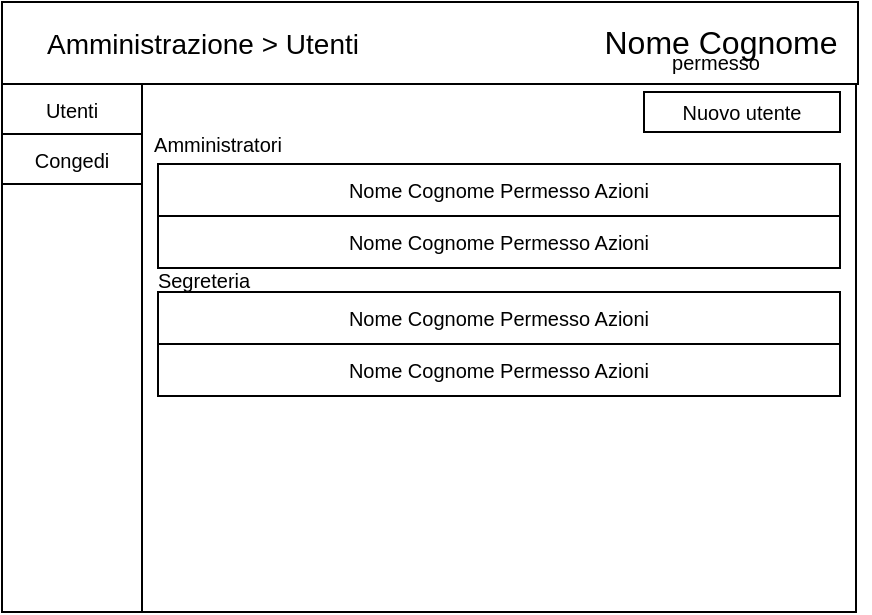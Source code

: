 <mxfile version="12.5.8" type="device"><diagram id="__S2zLAa9kqTNgui8vV7" name="Page-1"><mxGraphModel dx="652" dy="396" grid="0" gridSize="10" guides="1" tooltips="1" connect="1" arrows="1" fold="1" page="1" pageScale="1" pageWidth="827" pageHeight="1169" math="0" shadow="0"><root><mxCell id="0"/><mxCell id="1" parent="0"/><mxCell id="6qfdnZueFT9kgqKLUMwz-1" value="" style="rounded=0;whiteSpace=wrap;html=1;" vertex="1" parent="1"><mxGeometry x="10" y="10" width="427" height="305" as="geometry"/></mxCell><mxCell id="6qfdnZueFT9kgqKLUMwz-11" value="" style="rounded=0;whiteSpace=wrap;html=1;fontSize=10;" vertex="1" parent="1"><mxGeometry x="10" y="10" width="428" height="41" as="geometry"/></mxCell><mxCell id="6qfdnZueFT9kgqKLUMwz-2" value="Nome Cognome" style="text;html=1;strokeColor=none;fillColor=none;align=center;verticalAlign=middle;whiteSpace=wrap;rounded=0;fontSize=16;" vertex="1" parent="1"><mxGeometry x="295" y="10" width="149" height="40" as="geometry"/></mxCell><mxCell id="6qfdnZueFT9kgqKLUMwz-7" value="permesso" style="text;html=1;strokeColor=none;fillColor=none;align=center;verticalAlign=middle;whiteSpace=wrap;rounded=0;fontSize=10;" vertex="1" parent="1"><mxGeometry x="347" y="30" width="40" height="20" as="geometry"/></mxCell><mxCell id="6qfdnZueFT9kgqKLUMwz-10" value="" style="rounded=0;whiteSpace=wrap;html=1;fontSize=10;" vertex="1" parent="1"><mxGeometry x="10" y="51" width="70" height="264" as="geometry"/></mxCell><mxCell id="6qfdnZueFT9kgqKLUMwz-12" value="&lt;font style=&quot;font-size: 14px&quot;&gt;Amministrazione &amp;gt; Utenti&lt;/font&gt;" style="text;html=1;strokeColor=none;fillColor=none;align=center;verticalAlign=middle;whiteSpace=wrap;rounded=0;fontSize=10;" vertex="1" parent="1"><mxGeometry x="13" y="20.5" width="195" height="20" as="geometry"/></mxCell><mxCell id="6qfdnZueFT9kgqKLUMwz-16" value="Utenti" style="rounded=0;whiteSpace=wrap;html=1;fontSize=10;" vertex="1" parent="1"><mxGeometry x="10" y="51" width="70" height="25" as="geometry"/></mxCell><mxCell id="6qfdnZueFT9kgqKLUMwz-114" value="Congedi" style="rounded=0;whiteSpace=wrap;html=1;fontSize=10;" vertex="1" parent="1"><mxGeometry x="10" y="76" width="70" height="25" as="geometry"/></mxCell><mxCell id="6qfdnZueFT9kgqKLUMwz-115" value="Nome Cognome Permesso Azioni" style="rounded=0;whiteSpace=wrap;html=1;fontSize=10;" vertex="1" parent="1"><mxGeometry x="88" y="91" width="341" height="26" as="geometry"/></mxCell><mxCell id="6qfdnZueFT9kgqKLUMwz-116" value="Nome Cognome Permesso Azioni" style="rounded=0;whiteSpace=wrap;html=1;fontSize=10;" vertex="1" parent="1"><mxGeometry x="88" y="117" width="341" height="26" as="geometry"/></mxCell><mxCell id="6qfdnZueFT9kgqKLUMwz-117" value="Nome Cognome Permesso Azioni" style="rounded=0;whiteSpace=wrap;html=1;fontSize=10;" vertex="1" parent="1"><mxGeometry x="88" y="155" width="341" height="26" as="geometry"/></mxCell><mxCell id="6qfdnZueFT9kgqKLUMwz-118" value="Nome Cognome Permesso Azioni" style="rounded=0;whiteSpace=wrap;html=1;fontSize=10;" vertex="1" parent="1"><mxGeometry x="88" y="181" width="341" height="26" as="geometry"/></mxCell><mxCell id="6qfdnZueFT9kgqKLUMwz-119" value="Nuovo utente" style="rounded=0;whiteSpace=wrap;html=1;fontSize=10;" vertex="1" parent="1"><mxGeometry x="331" y="55" width="98" height="20" as="geometry"/></mxCell><mxCell id="6qfdnZueFT9kgqKLUMwz-120" value="Amministratori" style="text;html=1;strokeColor=none;fillColor=none;align=center;verticalAlign=middle;whiteSpace=wrap;rounded=0;fontSize=10;" vertex="1" parent="1"><mxGeometry x="98" y="71" width="40" height="20" as="geometry"/></mxCell><mxCell id="6qfdnZueFT9kgqKLUMwz-121" value="Segreteria" style="text;html=1;strokeColor=none;fillColor=none;align=center;verticalAlign=middle;whiteSpace=wrap;rounded=0;fontSize=10;" vertex="1" parent="1"><mxGeometry x="90.5" y="139" width="40" height="20" as="geometry"/></mxCell></root></mxGraphModel></diagram></mxfile>